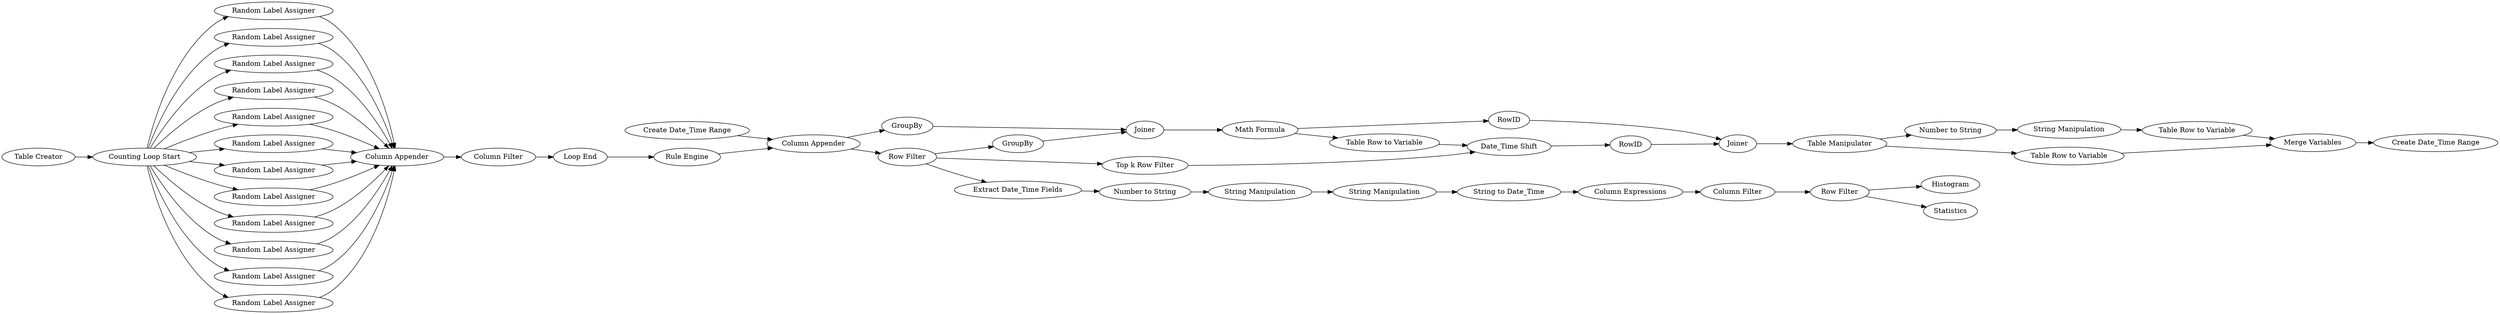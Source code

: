 digraph {
	"-1324089029724762693_582" [label="Table Manipulator"]
	"-1324089029724762693_562" [label="Random Label Assigner"]
	"-1324089029724762693_574" [label=GroupBy]
	"-1324089029724762693_592" [label="Column Expressions"]
	"-1324089029724762693_552" [label="Random Label Assigner"]
	"-1324089029724762693_576" [label=Joiner]
	"-1324089029724762693_589" [label="Table Row to Variable"]
	"-1324089029724762693_586" [label="Number to String"]
	"-1324089029724762693_573" [label="Row Filter"]
	"-1324089029724762693_568" [label="Random Label Assigner"]
	"-1324089029724762693_597" [label="String Manipulation"]
	"-1324089029724762693_599" [label="String Manipulation"]
	"-1324089029724762693_566" [label="Random Label Assigner"]
	"-1324089029724762693_561" [label="Create Date_Time Range"]
	"-1324089029724762693_596" [label="Extract Date_Time Fields"]
	"-1324089029724762693_551" [label="Random Label Assigner"]
	"-1324089029724762693_601" [label="Column Filter"]
	"-1324089029724762693_557" [label="Random Label Assigner"]
	"-1324089029724762693_563" [label="Random Label Assigner"]
	"-1324089029724762693_567" [label="Random Label Assigner"]
	"-1324089029724762693_564" [label="Random Label Assigner"]
	"-1324089029724762693_553" [label="Column Appender"]
	"-1324089029724762693_579" [label="Top k Row Filter"]
	"-1324089029724762693_598" [label="Number to String"]
	"-1324089029724762693_570" [label="Counting Loop Start"]
	"-1324089029724762693_550" [label="Table Creator"]
	"-1324089029724762693_584" [label=RowID]
	"-1324089029724762693_571" [label="Random Label Assigner"]
	"-1324089029724762693_594" [label=Histogram]
	"-1324089029724762693_555" [label="Column Filter"]
	"-1324089029724762693_572" [label="Random Label Assigner"]
	"-1324089029724762693_595" [label=Statistics]
	"-1324089029724762693_554" [label="Loop End"]
	"-1324089029724762693_585" [label=RowID]
	"-1324089029724762693_581" [label="Table Row to Variable"]
	"-1324089029724762693_600" [label="String to Date_Time"]
	"-1324089029724762693_580" [label="Date_Time Shift"]
	"-1324089029724762693_575" [label=GroupBy]
	"-1324089029724762693_587" [label="String Manipulation"]
	"-1324089029724762693_591" [label="Merge Variables"]
	"-1324089029724762693_590" [label="Table Row to Variable"]
	"-1324089029724762693_583" [label=Joiner]
	"-1324089029724762693_593" [label="Row Filter"]
	"-1324089029724762693_588" [label="Create Date_Time Range"]
	"-1324089029724762693_569" [label="Column Appender"]
	"-1324089029724762693_559" [label="Rule Engine"]
	"-1324089029724762693_577" [label="Math Formula"]
	"-1324089029724762693_549" [label="Random Label Assigner"]
	"-1324089029724762693_592" -> "-1324089029724762693_601"
	"-1324089029724762693_589" -> "-1324089029724762693_591"
	"-1324089029724762693_563" -> "-1324089029724762693_553"
	"-1324089029724762693_555" -> "-1324089029724762693_554"
	"-1324089029724762693_564" -> "-1324089029724762693_553"
	"-1324089029724762693_573" -> "-1324089029724762693_579"
	"-1324089029724762693_567" -> "-1324089029724762693_553"
	"-1324089029724762693_577" -> "-1324089029724762693_581"
	"-1324089029724762693_577" -> "-1324089029724762693_584"
	"-1324089029724762693_570" -> "-1324089029724762693_549"
	"-1324089029724762693_573" -> "-1324089029724762693_596"
	"-1324089029724762693_553" -> "-1324089029724762693_555"
	"-1324089029724762693_596" -> "-1324089029724762693_598"
	"-1324089029724762693_572" -> "-1324089029724762693_553"
	"-1324089029724762693_561" -> "-1324089029724762693_569"
	"-1324089029724762693_579" -> "-1324089029724762693_580"
	"-1324089029724762693_600" -> "-1324089029724762693_592"
	"-1324089029724762693_569" -> "-1324089029724762693_573"
	"-1324089029724762693_562" -> "-1324089029724762693_553"
	"-1324089029724762693_601" -> "-1324089029724762693_593"
	"-1324089029724762693_585" -> "-1324089029724762693_583"
	"-1324089029724762693_586" -> "-1324089029724762693_587"
	"-1324089029724762693_570" -> "-1324089029724762693_566"
	"-1324089029724762693_550" -> "-1324089029724762693_570"
	"-1324089029724762693_580" -> "-1324089029724762693_585"
	"-1324089029724762693_576" -> "-1324089029724762693_577"
	"-1324089029724762693_570" -> "-1324089029724762693_572"
	"-1324089029724762693_570" -> "-1324089029724762693_552"
	"-1324089029724762693_570" -> "-1324089029724762693_567"
	"-1324089029724762693_590" -> "-1324089029724762693_591"
	"-1324089029724762693_584" -> "-1324089029724762693_583"
	"-1324089029724762693_575" -> "-1324089029724762693_576"
	"-1324089029724762693_568" -> "-1324089029724762693_553"
	"-1324089029724762693_591" -> "-1324089029724762693_588"
	"-1324089029724762693_582" -> "-1324089029724762693_590"
	"-1324089029724762693_570" -> "-1324089029724762693_571"
	"-1324089029724762693_552" -> "-1324089029724762693_553"
	"-1324089029724762693_566" -> "-1324089029724762693_553"
	"-1324089029724762693_599" -> "-1324089029724762693_600"
	"-1324089029724762693_557" -> "-1324089029724762693_553"
	"-1324089029724762693_593" -> "-1324089029724762693_595"
	"-1324089029724762693_593" -> "-1324089029724762693_594"
	"-1324089029724762693_598" -> "-1324089029724762693_597"
	"-1324089029724762693_570" -> "-1324089029724762693_563"
	"-1324089029724762693_574" -> "-1324089029724762693_576"
	"-1324089029724762693_570" -> "-1324089029724762693_562"
	"-1324089029724762693_587" -> "-1324089029724762693_589"
	"-1324089029724762693_549" -> "-1324089029724762693_553"
	"-1324089029724762693_570" -> "-1324089029724762693_551"
	"-1324089029724762693_559" -> "-1324089029724762693_569"
	"-1324089029724762693_551" -> "-1324089029724762693_553"
	"-1324089029724762693_569" -> "-1324089029724762693_575"
	"-1324089029724762693_571" -> "-1324089029724762693_553"
	"-1324089029724762693_570" -> "-1324089029724762693_568"
	"-1324089029724762693_570" -> "-1324089029724762693_564"
	"-1324089029724762693_554" -> "-1324089029724762693_559"
	"-1324089029724762693_597" -> "-1324089029724762693_599"
	"-1324089029724762693_583" -> "-1324089029724762693_582"
	"-1324089029724762693_570" -> "-1324089029724762693_557"
	"-1324089029724762693_582" -> "-1324089029724762693_586"
	"-1324089029724762693_573" -> "-1324089029724762693_574"
	"-1324089029724762693_581" -> "-1324089029724762693_580"
	rankdir=LR
}
